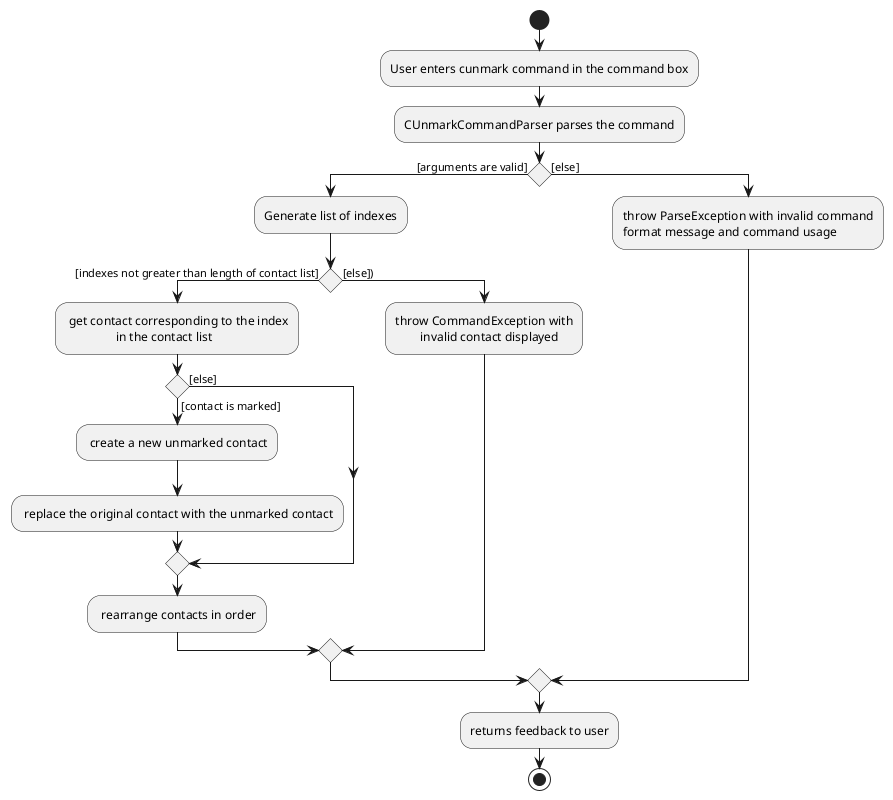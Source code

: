@startuml
'https://plantuml.com/sequence-diagram

start
:User enters cunmark command in the command box;
:CUnmarkCommandParser parses the command;
if () then ([arguments are valid])

    :Generate list of indexes;

    if() then ([indexes not greater than length of contact list])
        : get contact corresponding to the index
                        in the contact list;
        if() then ([contact is marked])
            : create a new unmarked contact;
            : replace the original contact with the unmarked contact;

            else ([else])
            endif

            : rearrange contacts in order;

    else ([else]))
        :throw CommandException with
                invalid contact displayed;
    endif

else ([else])
:throw ParseException with invalid command
format message and command usage;
endif

:returns feedback to user;

stop

@enduml
